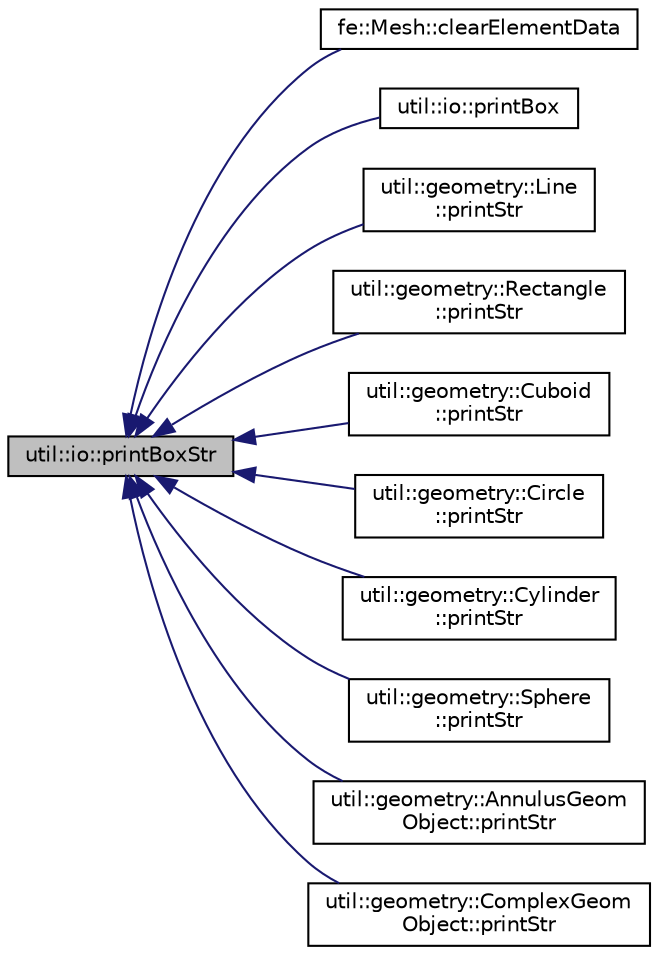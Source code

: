 digraph "util::io::printBoxStr"
{
  edge [fontname="Helvetica",fontsize="10",labelfontname="Helvetica",labelfontsize="10"];
  node [fontname="Helvetica",fontsize="10",shape=record];
  rankdir="LR";
  Node159 [label="util::io::printBoxStr",height=0.2,width=0.4,color="black", fillcolor="grey75", style="filled", fontcolor="black"];
  Node159 -> Node160 [dir="back",color="midnightblue",fontsize="10",style="solid",fontname="Helvetica"];
  Node160 [label="fe::Mesh::clearElementData",height=0.2,width=0.4,color="black", fillcolor="white", style="filled",URL="$classfe_1_1Mesh.html#a4ea3fe3950b62f84db816f71c8399f74",tooltip="Clear element-node connectivity data. "];
  Node159 -> Node161 [dir="back",color="midnightblue",fontsize="10",style="solid",fontname="Helvetica"];
  Node161 [label="util::io::printBox",height=0.2,width=0.4,color="black", fillcolor="white", style="filled",URL="$namespaceutil_1_1io.html#a321a5342bdfb31a23cbf9dc658254c5c",tooltip="Prints formatted string for output. "];
  Node159 -> Node162 [dir="back",color="midnightblue",fontsize="10",style="solid",fontname="Helvetica"];
  Node162 [label="util::geometry::Line\l::printStr",height=0.2,width=0.4,color="black", fillcolor="white", style="filled",URL="$classutil_1_1geometry_1_1Line.html#aa8cc6e17dada24cf3baca2438546acb4",tooltip="Prints the information. "];
  Node159 -> Node163 [dir="back",color="midnightblue",fontsize="10",style="solid",fontname="Helvetica"];
  Node163 [label="util::geometry::Rectangle\l::printStr",height=0.2,width=0.4,color="black", fillcolor="white", style="filled",URL="$classutil_1_1geometry_1_1Rectangle.html#a3d9c356274515df2e080b7ff84e99a26",tooltip="Prints the information. "];
  Node159 -> Node164 [dir="back",color="midnightblue",fontsize="10",style="solid",fontname="Helvetica"];
  Node164 [label="util::geometry::Cuboid\l::printStr",height=0.2,width=0.4,color="black", fillcolor="white", style="filled",URL="$classutil_1_1geometry_1_1Cuboid.html#a7e1b246a67c55a0d5f50b68340391467",tooltip="Prints the information. "];
  Node159 -> Node165 [dir="back",color="midnightblue",fontsize="10",style="solid",fontname="Helvetica"];
  Node165 [label="util::geometry::Circle\l::printStr",height=0.2,width=0.4,color="black", fillcolor="white", style="filled",URL="$classutil_1_1geometry_1_1Circle.html#a2bc202c0b794f0628c4a09d0d189ec81",tooltip="Prints the information. "];
  Node159 -> Node166 [dir="back",color="midnightblue",fontsize="10",style="solid",fontname="Helvetica"];
  Node166 [label="util::geometry::Cylinder\l::printStr",height=0.2,width=0.4,color="black", fillcolor="white", style="filled",URL="$classutil_1_1geometry_1_1Cylinder.html#abc55f824e8219f7db494379af8a45708",tooltip="Prints the information. "];
  Node159 -> Node167 [dir="back",color="midnightblue",fontsize="10",style="solid",fontname="Helvetica"];
  Node167 [label="util::geometry::Sphere\l::printStr",height=0.2,width=0.4,color="black", fillcolor="white", style="filled",URL="$classutil_1_1geometry_1_1Sphere.html#a2fdd42a419832bab000c7ddc746b5d93",tooltip="Prints the information. "];
  Node159 -> Node168 [dir="back",color="midnightblue",fontsize="10",style="solid",fontname="Helvetica"];
  Node168 [label="util::geometry::AnnulusGeom\lObject::printStr",height=0.2,width=0.4,color="black", fillcolor="white", style="filled",URL="$classutil_1_1geometry_1_1AnnulusGeomObject.html#a5026f0d0a1410cf92f09a68093fd7255",tooltip="Prints the information. "];
  Node159 -> Node169 [dir="back",color="midnightblue",fontsize="10",style="solid",fontname="Helvetica"];
  Node169 [label="util::geometry::ComplexGeom\lObject::printStr",height=0.2,width=0.4,color="black", fillcolor="white", style="filled",URL="$classutil_1_1geometry_1_1ComplexGeomObject.html#aaf440f9d171c9fd8faf185b6bd352eb4",tooltip="Prints the information. "];
}
